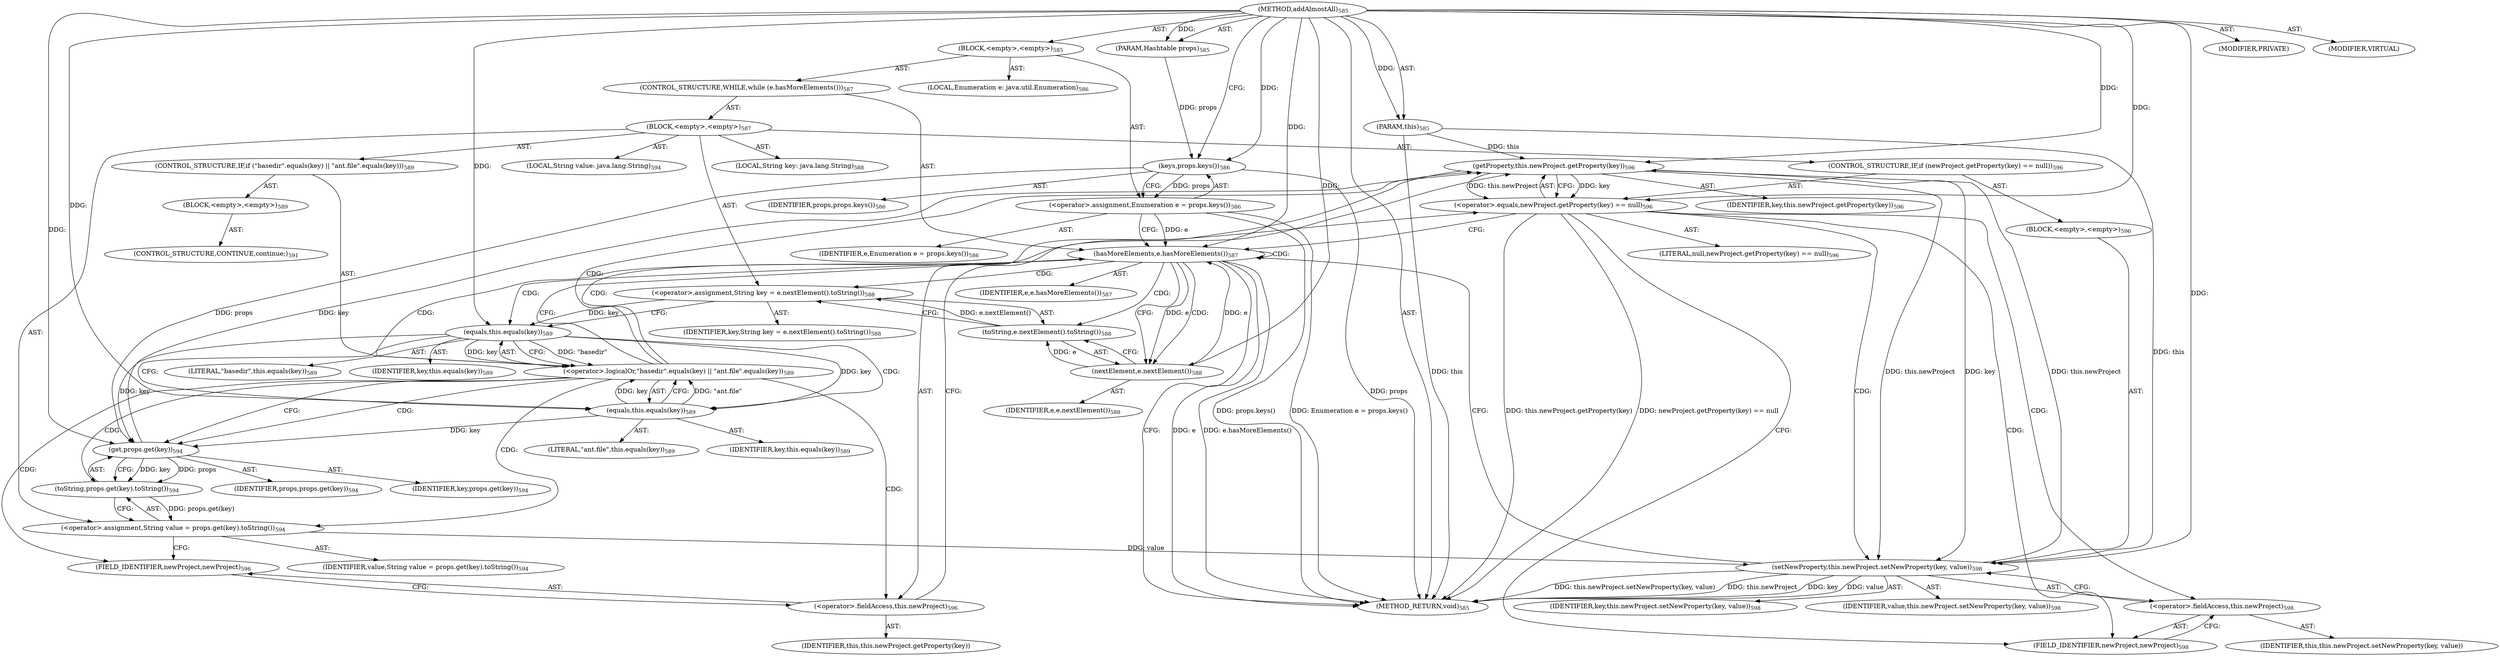 digraph "addAlmostAll" {  
"111669149710" [label = <(METHOD,addAlmostAll)<SUB>585</SUB>> ]
"115964117024" [label = <(PARAM,this)<SUB>585</SUB>> ]
"115964117025" [label = <(PARAM,Hashtable props)<SUB>585</SUB>> ]
"25769803867" [label = <(BLOCK,&lt;empty&gt;,&lt;empty&gt;)<SUB>585</SUB>> ]
"94489280553" [label = <(LOCAL,Enumeration e: java.util.Enumeration)<SUB>586</SUB>> ]
"30064771505" [label = <(&lt;operator&gt;.assignment,Enumeration e = props.keys())<SUB>586</SUB>> ]
"68719477063" [label = <(IDENTIFIER,e,Enumeration e = props.keys())<SUB>586</SUB>> ]
"30064771506" [label = <(keys,props.keys())<SUB>586</SUB>> ]
"68719477064" [label = <(IDENTIFIER,props,props.keys())<SUB>586</SUB>> ]
"47244640327" [label = <(CONTROL_STRUCTURE,WHILE,while (e.hasMoreElements()))<SUB>587</SUB>> ]
"30064771507" [label = <(hasMoreElements,e.hasMoreElements())<SUB>587</SUB>> ]
"68719477065" [label = <(IDENTIFIER,e,e.hasMoreElements())<SUB>587</SUB>> ]
"25769803868" [label = <(BLOCK,&lt;empty&gt;,&lt;empty&gt;)<SUB>587</SUB>> ]
"94489280554" [label = <(LOCAL,String key: java.lang.String)<SUB>588</SUB>> ]
"30064771508" [label = <(&lt;operator&gt;.assignment,String key = e.nextElement().toString())<SUB>588</SUB>> ]
"68719477066" [label = <(IDENTIFIER,key,String key = e.nextElement().toString())<SUB>588</SUB>> ]
"30064771509" [label = <(toString,e.nextElement().toString())<SUB>588</SUB>> ]
"30064771510" [label = <(nextElement,e.nextElement())<SUB>588</SUB>> ]
"68719477067" [label = <(IDENTIFIER,e,e.nextElement())<SUB>588</SUB>> ]
"47244640328" [label = <(CONTROL_STRUCTURE,IF,if (&quot;basedir&quot;.equals(key) || &quot;ant.file&quot;.equals(key)))<SUB>589</SUB>> ]
"30064771511" [label = <(&lt;operator&gt;.logicalOr,&quot;basedir&quot;.equals(key) || &quot;ant.file&quot;.equals(key))<SUB>589</SUB>> ]
"30064771512" [label = <(equals,this.equals(key))<SUB>589</SUB>> ]
"90194313296" [label = <(LITERAL,&quot;basedir&quot;,this.equals(key))<SUB>589</SUB>> ]
"68719477068" [label = <(IDENTIFIER,key,this.equals(key))<SUB>589</SUB>> ]
"30064771513" [label = <(equals,this.equals(key))<SUB>589</SUB>> ]
"90194313297" [label = <(LITERAL,&quot;ant.file&quot;,this.equals(key))<SUB>589</SUB>> ]
"68719477069" [label = <(IDENTIFIER,key,this.equals(key))<SUB>589</SUB>> ]
"25769803869" [label = <(BLOCK,&lt;empty&gt;,&lt;empty&gt;)<SUB>589</SUB>> ]
"47244640329" [label = <(CONTROL_STRUCTURE,CONTINUE,continue;)<SUB>591</SUB>> ]
"94489280555" [label = <(LOCAL,String value: java.lang.String)<SUB>594</SUB>> ]
"30064771514" [label = <(&lt;operator&gt;.assignment,String value = props.get(key).toString())<SUB>594</SUB>> ]
"68719477070" [label = <(IDENTIFIER,value,String value = props.get(key).toString())<SUB>594</SUB>> ]
"30064771515" [label = <(toString,props.get(key).toString())<SUB>594</SUB>> ]
"30064771516" [label = <(get,props.get(key))<SUB>594</SUB>> ]
"68719477071" [label = <(IDENTIFIER,props,props.get(key))<SUB>594</SUB>> ]
"68719477072" [label = <(IDENTIFIER,key,props.get(key))<SUB>594</SUB>> ]
"47244640330" [label = <(CONTROL_STRUCTURE,IF,if (newProject.getProperty(key) == null))<SUB>596</SUB>> ]
"30064771517" [label = <(&lt;operator&gt;.equals,newProject.getProperty(key) == null)<SUB>596</SUB>> ]
"30064771518" [label = <(getProperty,this.newProject.getProperty(key))<SUB>596</SUB>> ]
"30064771519" [label = <(&lt;operator&gt;.fieldAccess,this.newProject)<SUB>596</SUB>> ]
"68719477073" [label = <(IDENTIFIER,this,this.newProject.getProperty(key))> ]
"55834574949" [label = <(FIELD_IDENTIFIER,newProject,newProject)<SUB>596</SUB>> ]
"68719477074" [label = <(IDENTIFIER,key,this.newProject.getProperty(key))<SUB>596</SUB>> ]
"90194313298" [label = <(LITERAL,null,newProject.getProperty(key) == null)<SUB>596</SUB>> ]
"25769803870" [label = <(BLOCK,&lt;empty&gt;,&lt;empty&gt;)<SUB>596</SUB>> ]
"30064771520" [label = <(setNewProperty,this.newProject.setNewProperty(key, value))<SUB>598</SUB>> ]
"30064771521" [label = <(&lt;operator&gt;.fieldAccess,this.newProject)<SUB>598</SUB>> ]
"68719477075" [label = <(IDENTIFIER,this,this.newProject.setNewProperty(key, value))> ]
"55834574950" [label = <(FIELD_IDENTIFIER,newProject,newProject)<SUB>598</SUB>> ]
"68719477076" [label = <(IDENTIFIER,key,this.newProject.setNewProperty(key, value))<SUB>598</SUB>> ]
"68719477077" [label = <(IDENTIFIER,value,this.newProject.setNewProperty(key, value))<SUB>598</SUB>> ]
"133143986215" [label = <(MODIFIER,PRIVATE)> ]
"133143986216" [label = <(MODIFIER,VIRTUAL)> ]
"128849018894" [label = <(METHOD_RETURN,void)<SUB>585</SUB>> ]
  "111669149710" -> "115964117024"  [ label = "AST: "] 
  "111669149710" -> "115964117025"  [ label = "AST: "] 
  "111669149710" -> "25769803867"  [ label = "AST: "] 
  "111669149710" -> "133143986215"  [ label = "AST: "] 
  "111669149710" -> "133143986216"  [ label = "AST: "] 
  "111669149710" -> "128849018894"  [ label = "AST: "] 
  "25769803867" -> "94489280553"  [ label = "AST: "] 
  "25769803867" -> "30064771505"  [ label = "AST: "] 
  "25769803867" -> "47244640327"  [ label = "AST: "] 
  "30064771505" -> "68719477063"  [ label = "AST: "] 
  "30064771505" -> "30064771506"  [ label = "AST: "] 
  "30064771506" -> "68719477064"  [ label = "AST: "] 
  "47244640327" -> "30064771507"  [ label = "AST: "] 
  "47244640327" -> "25769803868"  [ label = "AST: "] 
  "30064771507" -> "68719477065"  [ label = "AST: "] 
  "25769803868" -> "94489280554"  [ label = "AST: "] 
  "25769803868" -> "30064771508"  [ label = "AST: "] 
  "25769803868" -> "47244640328"  [ label = "AST: "] 
  "25769803868" -> "94489280555"  [ label = "AST: "] 
  "25769803868" -> "30064771514"  [ label = "AST: "] 
  "25769803868" -> "47244640330"  [ label = "AST: "] 
  "30064771508" -> "68719477066"  [ label = "AST: "] 
  "30064771508" -> "30064771509"  [ label = "AST: "] 
  "30064771509" -> "30064771510"  [ label = "AST: "] 
  "30064771510" -> "68719477067"  [ label = "AST: "] 
  "47244640328" -> "30064771511"  [ label = "AST: "] 
  "47244640328" -> "25769803869"  [ label = "AST: "] 
  "30064771511" -> "30064771512"  [ label = "AST: "] 
  "30064771511" -> "30064771513"  [ label = "AST: "] 
  "30064771512" -> "90194313296"  [ label = "AST: "] 
  "30064771512" -> "68719477068"  [ label = "AST: "] 
  "30064771513" -> "90194313297"  [ label = "AST: "] 
  "30064771513" -> "68719477069"  [ label = "AST: "] 
  "25769803869" -> "47244640329"  [ label = "AST: "] 
  "30064771514" -> "68719477070"  [ label = "AST: "] 
  "30064771514" -> "30064771515"  [ label = "AST: "] 
  "30064771515" -> "30064771516"  [ label = "AST: "] 
  "30064771516" -> "68719477071"  [ label = "AST: "] 
  "30064771516" -> "68719477072"  [ label = "AST: "] 
  "47244640330" -> "30064771517"  [ label = "AST: "] 
  "47244640330" -> "25769803870"  [ label = "AST: "] 
  "30064771517" -> "30064771518"  [ label = "AST: "] 
  "30064771517" -> "90194313298"  [ label = "AST: "] 
  "30064771518" -> "30064771519"  [ label = "AST: "] 
  "30064771518" -> "68719477074"  [ label = "AST: "] 
  "30064771519" -> "68719477073"  [ label = "AST: "] 
  "30064771519" -> "55834574949"  [ label = "AST: "] 
  "25769803870" -> "30064771520"  [ label = "AST: "] 
  "30064771520" -> "30064771521"  [ label = "AST: "] 
  "30064771520" -> "68719477076"  [ label = "AST: "] 
  "30064771520" -> "68719477077"  [ label = "AST: "] 
  "30064771521" -> "68719477075"  [ label = "AST: "] 
  "30064771521" -> "55834574950"  [ label = "AST: "] 
  "30064771505" -> "30064771507"  [ label = "CFG: "] 
  "30064771506" -> "30064771505"  [ label = "CFG: "] 
  "30064771507" -> "128849018894"  [ label = "CFG: "] 
  "30064771507" -> "30064771510"  [ label = "CFG: "] 
  "30064771508" -> "30064771512"  [ label = "CFG: "] 
  "30064771514" -> "55834574949"  [ label = "CFG: "] 
  "30064771509" -> "30064771508"  [ label = "CFG: "] 
  "30064771511" -> "30064771507"  [ label = "CFG: "] 
  "30064771511" -> "30064771516"  [ label = "CFG: "] 
  "30064771515" -> "30064771514"  [ label = "CFG: "] 
  "30064771517" -> "30064771507"  [ label = "CFG: "] 
  "30064771517" -> "55834574950"  [ label = "CFG: "] 
  "30064771510" -> "30064771509"  [ label = "CFG: "] 
  "30064771512" -> "30064771511"  [ label = "CFG: "] 
  "30064771512" -> "30064771513"  [ label = "CFG: "] 
  "30064771513" -> "30064771511"  [ label = "CFG: "] 
  "30064771516" -> "30064771515"  [ label = "CFG: "] 
  "30064771518" -> "30064771517"  [ label = "CFG: "] 
  "30064771520" -> "30064771507"  [ label = "CFG: "] 
  "30064771519" -> "30064771518"  [ label = "CFG: "] 
  "30064771521" -> "30064771520"  [ label = "CFG: "] 
  "55834574949" -> "30064771519"  [ label = "CFG: "] 
  "55834574950" -> "30064771521"  [ label = "CFG: "] 
  "111669149710" -> "30064771506"  [ label = "CFG: "] 
  "115964117024" -> "128849018894"  [ label = "DDG: this"] 
  "30064771506" -> "128849018894"  [ label = "DDG: props"] 
  "30064771505" -> "128849018894"  [ label = "DDG: props.keys()"] 
  "30064771505" -> "128849018894"  [ label = "DDG: Enumeration e = props.keys()"] 
  "30064771507" -> "128849018894"  [ label = "DDG: e"] 
  "30064771507" -> "128849018894"  [ label = "DDG: e.hasMoreElements()"] 
  "30064771517" -> "128849018894"  [ label = "DDG: this.newProject.getProperty(key)"] 
  "30064771517" -> "128849018894"  [ label = "DDG: newProject.getProperty(key) == null"] 
  "30064771520" -> "128849018894"  [ label = "DDG: this.newProject"] 
  "30064771520" -> "128849018894"  [ label = "DDG: key"] 
  "30064771520" -> "128849018894"  [ label = "DDG: value"] 
  "30064771520" -> "128849018894"  [ label = "DDG: this.newProject.setNewProperty(key, value)"] 
  "111669149710" -> "115964117024"  [ label = "DDG: "] 
  "111669149710" -> "115964117025"  [ label = "DDG: "] 
  "30064771506" -> "30064771505"  [ label = "DDG: props"] 
  "115964117025" -> "30064771506"  [ label = "DDG: props"] 
  "111669149710" -> "30064771506"  [ label = "DDG: "] 
  "30064771505" -> "30064771507"  [ label = "DDG: e"] 
  "30064771510" -> "30064771507"  [ label = "DDG: e"] 
  "111669149710" -> "30064771507"  [ label = "DDG: "] 
  "30064771509" -> "30064771508"  [ label = "DDG: e.nextElement()"] 
  "30064771515" -> "30064771514"  [ label = "DDG: props.get(key)"] 
  "30064771510" -> "30064771509"  [ label = "DDG: e"] 
  "30064771512" -> "30064771511"  [ label = "DDG: &quot;basedir&quot;"] 
  "30064771512" -> "30064771511"  [ label = "DDG: key"] 
  "30064771513" -> "30064771511"  [ label = "DDG: &quot;ant.file&quot;"] 
  "30064771513" -> "30064771511"  [ label = "DDG: key"] 
  "30064771516" -> "30064771515"  [ label = "DDG: props"] 
  "30064771516" -> "30064771515"  [ label = "DDG: key"] 
  "30064771518" -> "30064771517"  [ label = "DDG: this.newProject"] 
  "30064771518" -> "30064771517"  [ label = "DDG: key"] 
  "111669149710" -> "30064771517"  [ label = "DDG: "] 
  "30064771507" -> "30064771510"  [ label = "DDG: e"] 
  "111669149710" -> "30064771510"  [ label = "DDG: "] 
  "111669149710" -> "30064771512"  [ label = "DDG: "] 
  "30064771508" -> "30064771512"  [ label = "DDG: key"] 
  "111669149710" -> "30064771513"  [ label = "DDG: "] 
  "30064771512" -> "30064771513"  [ label = "DDG: key"] 
  "30064771506" -> "30064771516"  [ label = "DDG: props"] 
  "111669149710" -> "30064771516"  [ label = "DDG: "] 
  "30064771512" -> "30064771516"  [ label = "DDG: key"] 
  "30064771513" -> "30064771516"  [ label = "DDG: key"] 
  "115964117024" -> "30064771518"  [ label = "DDG: this"] 
  "30064771520" -> "30064771518"  [ label = "DDG: this.newProject"] 
  "30064771516" -> "30064771518"  [ label = "DDG: key"] 
  "111669149710" -> "30064771518"  [ label = "DDG: "] 
  "115964117024" -> "30064771520"  [ label = "DDG: this"] 
  "30064771518" -> "30064771520"  [ label = "DDG: this.newProject"] 
  "30064771518" -> "30064771520"  [ label = "DDG: key"] 
  "111669149710" -> "30064771520"  [ label = "DDG: "] 
  "30064771514" -> "30064771520"  [ label = "DDG: value"] 
  "30064771507" -> "30064771512"  [ label = "CDG: "] 
  "30064771507" -> "30064771511"  [ label = "CDG: "] 
  "30064771507" -> "30064771510"  [ label = "CDG: "] 
  "30064771507" -> "30064771509"  [ label = "CDG: "] 
  "30064771507" -> "30064771508"  [ label = "CDG: "] 
  "30064771507" -> "30064771507"  [ label = "CDG: "] 
  "30064771511" -> "30064771519"  [ label = "CDG: "] 
  "30064771511" -> "30064771518"  [ label = "CDG: "] 
  "30064771511" -> "30064771517"  [ label = "CDG: "] 
  "30064771511" -> "30064771516"  [ label = "CDG: "] 
  "30064771511" -> "30064771515"  [ label = "CDG: "] 
  "30064771511" -> "30064771514"  [ label = "CDG: "] 
  "30064771511" -> "55834574949"  [ label = "CDG: "] 
  "30064771517" -> "30064771521"  [ label = "CDG: "] 
  "30064771517" -> "30064771520"  [ label = "CDG: "] 
  "30064771517" -> "55834574950"  [ label = "CDG: "] 
  "30064771512" -> "30064771513"  [ label = "CDG: "] 
}
